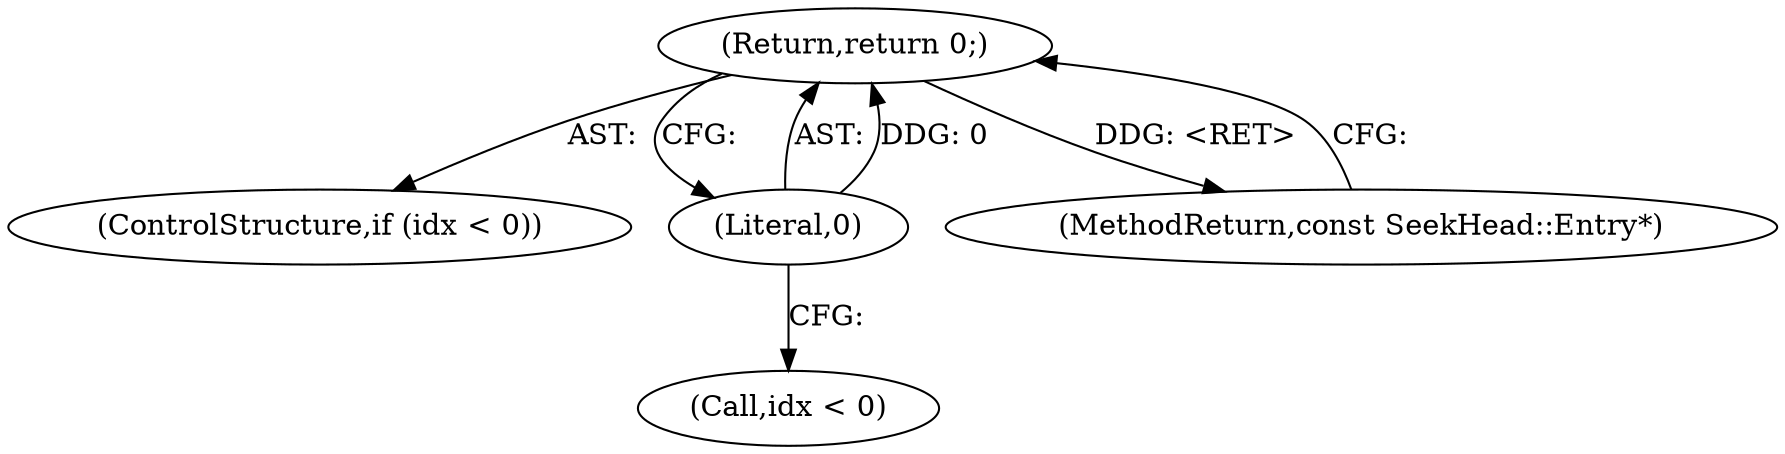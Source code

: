 digraph "1_Android_04839626ed859623901ebd3a5fd483982186b59d_79@del" {
"1000107" [label="(Return,return 0;)"];
"1000108" [label="(Literal,0)"];
"1000107" [label="(Return,return 0;)"];
"1000103" [label="(ControlStructure,if (idx < 0))"];
"1000108" [label="(Literal,0)"];
"1000104" [label="(Call,idx < 0)"];
"1000119" [label="(MethodReturn,const SeekHead::Entry*)"];
"1000107" -> "1000103"  [label="AST: "];
"1000107" -> "1000108"  [label="CFG: "];
"1000108" -> "1000107"  [label="AST: "];
"1000119" -> "1000107"  [label="CFG: "];
"1000107" -> "1000119"  [label="DDG: <RET>"];
"1000108" -> "1000107"  [label="DDG: 0"];
"1000108" -> "1000104"  [label="CFG: "];
}
